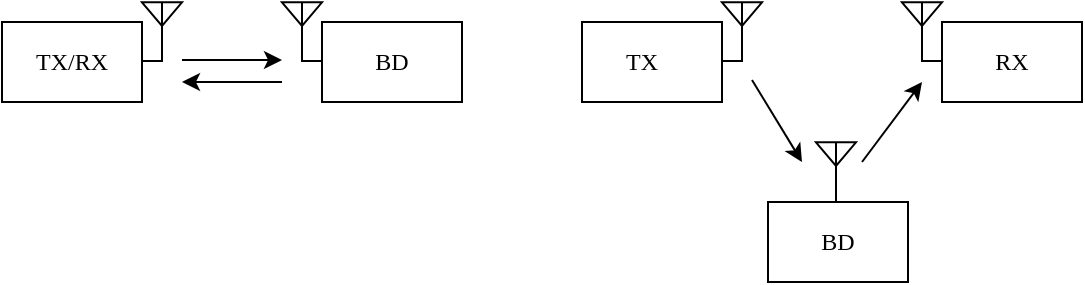 <mxfile version="20.3.3" type="device"><diagram id="-dJr_9z6cJ8SzZmXbGra" name="Page-1"><mxGraphModel dx="2066" dy="1103" grid="1" gridSize="10" guides="1" tooltips="1" connect="1" arrows="1" fold="1" page="1" pageScale="1" pageWidth="850" pageHeight="1100" math="0" shadow="0"><root><mxCell id="0"/><mxCell id="1" parent="0"/><mxCell id="SQm2qn8lyAEccp1gOnvJ-2" value="" style="rounded=0;whiteSpace=wrap;html=1;" vertex="1" parent="1"><mxGeometry x="60" y="190" width="70" height="40" as="geometry"/></mxCell><mxCell id="SQm2qn8lyAEccp1gOnvJ-3" value="" style="rounded=0;whiteSpace=wrap;html=1;" vertex="1" parent="1"><mxGeometry x="220" y="190" width="70" height="40" as="geometry"/></mxCell><mxCell id="SQm2qn8lyAEccp1gOnvJ-4" value="" style="rounded=0;whiteSpace=wrap;html=1;" vertex="1" parent="1"><mxGeometry x="350" y="190" width="70" height="40" as="geometry"/></mxCell><mxCell id="SQm2qn8lyAEccp1gOnvJ-5" value="" style="rounded=0;whiteSpace=wrap;html=1;" vertex="1" parent="1"><mxGeometry x="530" y="190" width="70" height="40" as="geometry"/></mxCell><mxCell id="SQm2qn8lyAEccp1gOnvJ-6" value="" style="endArrow=none;html=1;rounded=0;" edge="1" parent="1"><mxGeometry width="50" height="50" relative="1" as="geometry"><mxPoint x="140" y="209.5" as="sourcePoint"/><mxPoint x="130" y="209.5" as="targetPoint"/></mxGeometry></mxCell><mxCell id="SQm2qn8lyAEccp1gOnvJ-7" value="" style="verticalLabelPosition=bottom;shadow=0;dashed=0;align=center;html=1;verticalAlign=top;shape=mxgraph.electrical.radio.aerial_-_antenna_2;" vertex="1" parent="1"><mxGeometry x="130" y="180" width="20" height="30" as="geometry"/></mxCell><mxCell id="SQm2qn8lyAEccp1gOnvJ-8" value="" style="endArrow=none;html=1;rounded=0;" edge="1" parent="1"><mxGeometry width="50" height="50" relative="1" as="geometry"><mxPoint x="220" y="209.5" as="sourcePoint"/><mxPoint x="210" y="209.5" as="targetPoint"/></mxGeometry></mxCell><mxCell id="SQm2qn8lyAEccp1gOnvJ-9" value="" style="endArrow=none;html=1;rounded=0;" edge="1" parent="1"><mxGeometry width="50" height="50" relative="1" as="geometry"><mxPoint x="430" y="209.5" as="sourcePoint"/><mxPoint x="420" y="209.5" as="targetPoint"/></mxGeometry></mxCell><mxCell id="SQm2qn8lyAEccp1gOnvJ-10" value="" style="endArrow=none;html=1;rounded=0;" edge="1" parent="1"><mxGeometry width="50" height="50" relative="1" as="geometry"><mxPoint x="530" y="209.5" as="sourcePoint"/><mxPoint x="520" y="209.5" as="targetPoint"/></mxGeometry></mxCell><mxCell id="SQm2qn8lyAEccp1gOnvJ-11" value="" style="verticalLabelPosition=bottom;shadow=0;dashed=0;align=center;html=1;verticalAlign=top;shape=mxgraph.electrical.radio.aerial_-_antenna_2;" vertex="1" parent="1"><mxGeometry x="200" y="180" width="20" height="30" as="geometry"/></mxCell><mxCell id="SQm2qn8lyAEccp1gOnvJ-12" value="" style="verticalLabelPosition=bottom;shadow=0;dashed=0;align=center;html=1;verticalAlign=top;shape=mxgraph.electrical.radio.aerial_-_antenna_2;" vertex="1" parent="1"><mxGeometry x="510" y="180" width="20" height="30" as="geometry"/></mxCell><mxCell id="SQm2qn8lyAEccp1gOnvJ-13" value="" style="verticalLabelPosition=bottom;shadow=0;dashed=0;align=center;html=1;verticalAlign=top;shape=mxgraph.electrical.radio.aerial_-_antenna_2;" vertex="1" parent="1"><mxGeometry x="420" y="180" width="20" height="30" as="geometry"/></mxCell><mxCell id="SQm2qn8lyAEccp1gOnvJ-14" value="" style="endArrow=classic;html=1;rounded=0;" edge="1" parent="1"><mxGeometry width="50" height="50" relative="1" as="geometry"><mxPoint x="150" y="209" as="sourcePoint"/><mxPoint x="200" y="209" as="targetPoint"/></mxGeometry></mxCell><mxCell id="SQm2qn8lyAEccp1gOnvJ-15" value="" style="endArrow=classic;html=1;rounded=0;" edge="1" parent="1"><mxGeometry width="50" height="50" relative="1" as="geometry"><mxPoint x="200" y="220" as="sourcePoint"/><mxPoint x="150" y="220" as="targetPoint"/></mxGeometry></mxCell><mxCell id="SQm2qn8lyAEccp1gOnvJ-16" value="" style="rounded=0;whiteSpace=wrap;html=1;" vertex="1" parent="1"><mxGeometry x="443" y="280" width="70" height="40" as="geometry"/></mxCell><mxCell id="SQm2qn8lyAEccp1gOnvJ-17" value="" style="verticalLabelPosition=bottom;shadow=0;dashed=0;align=center;html=1;verticalAlign=top;shape=mxgraph.electrical.radio.aerial_-_antenna_2;" vertex="1" parent="1"><mxGeometry x="467" y="250" width="20" height="30" as="geometry"/></mxCell><mxCell id="SQm2qn8lyAEccp1gOnvJ-18" value="" style="endArrow=classic;html=1;rounded=0;" edge="1" parent="1"><mxGeometry width="50" height="50" relative="1" as="geometry"><mxPoint x="435" y="219" as="sourcePoint"/><mxPoint x="460" y="260" as="targetPoint"/></mxGeometry></mxCell><mxCell id="SQm2qn8lyAEccp1gOnvJ-19" value="" style="endArrow=classic;html=1;rounded=0;" edge="1" parent="1"><mxGeometry width="50" height="50" relative="1" as="geometry"><mxPoint x="490" y="260" as="sourcePoint"/><mxPoint x="520" y="220" as="targetPoint"/></mxGeometry></mxCell><mxCell id="SQm2qn8lyAEccp1gOnvJ-20" value="&lt;font face=&quot;Times New Roman&quot;&gt;TX/RX&lt;/font&gt;" style="text;html=1;strokeColor=none;fillColor=none;align=center;verticalAlign=middle;whiteSpace=wrap;rounded=0;" vertex="1" parent="1"><mxGeometry x="65" y="195" width="60" height="30" as="geometry"/></mxCell><mxCell id="SQm2qn8lyAEccp1gOnvJ-21" value="&lt;font face=&quot;Times New Roman&quot;&gt;TX&lt;/font&gt;" style="text;html=1;strokeColor=none;fillColor=none;align=center;verticalAlign=middle;whiteSpace=wrap;rounded=0;" vertex="1" parent="1"><mxGeometry x="350" y="195" width="60" height="30" as="geometry"/></mxCell><mxCell id="SQm2qn8lyAEccp1gOnvJ-22" value="&lt;font face=&quot;Times New Roman&quot;&gt;RX&lt;/font&gt;" style="text;html=1;strokeColor=none;fillColor=none;align=center;verticalAlign=middle;whiteSpace=wrap;rounded=0;" vertex="1" parent="1"><mxGeometry x="535" y="195" width="60" height="30" as="geometry"/></mxCell><mxCell id="SQm2qn8lyAEccp1gOnvJ-23" value="&lt;font face=&quot;Times New Roman&quot;&gt;BD&lt;/font&gt;" style="text;html=1;strokeColor=none;fillColor=none;align=center;verticalAlign=middle;whiteSpace=wrap;rounded=0;" vertex="1" parent="1"><mxGeometry x="448" y="285" width="60" height="30" as="geometry"/></mxCell><mxCell id="SQm2qn8lyAEccp1gOnvJ-24" value="&lt;font face=&quot;Times New Roman&quot;&gt;BD&lt;/font&gt;" style="text;html=1;strokeColor=none;fillColor=none;align=center;verticalAlign=middle;whiteSpace=wrap;rounded=0;" vertex="1" parent="1"><mxGeometry x="225" y="195" width="60" height="30" as="geometry"/></mxCell></root></mxGraphModel></diagram></mxfile>